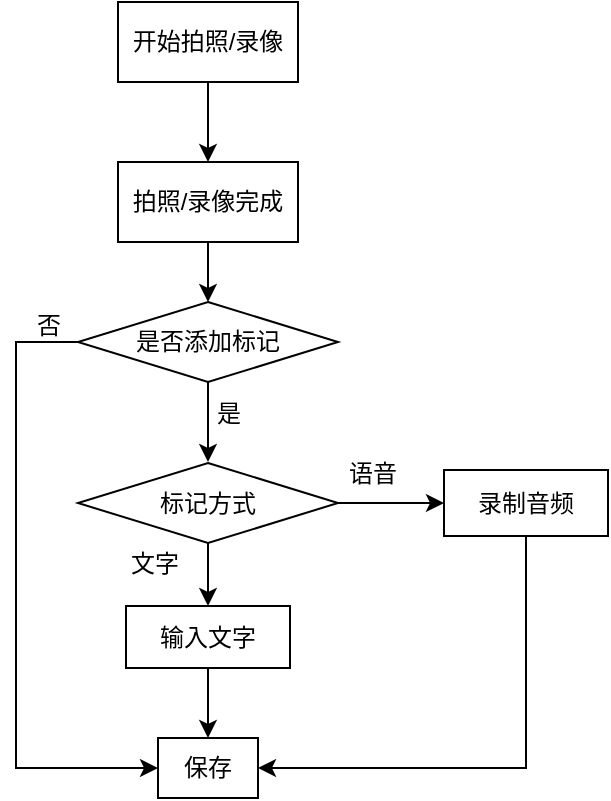 <mxfile version="14.9.3" type="github" pages="5">
  <diagram id="J6X2gmCy10jF-p2Zyp9w" name="添加标记时间点-流程图">
    <mxGraphModel dx="1413" dy="762" grid="0" gridSize="10" guides="1" tooltips="1" connect="1" arrows="1" fold="1" page="1" pageScale="1" pageWidth="1169" pageHeight="827" math="0" shadow="0">
      <root>
        <mxCell id="KjCubYsRehrnlHbMlbsu-0" />
        <mxCell id="KjCubYsRehrnlHbMlbsu-1" parent="KjCubYsRehrnlHbMlbsu-0" />
        <mxCell id="cyubZ04Br_NVr4NVPkJg-5" style="edgeStyle=orthogonalEdgeStyle;rounded=0;orthogonalLoop=1;jettySize=auto;html=1;exitX=0.5;exitY=1;exitDx=0;exitDy=0;" parent="KjCubYsRehrnlHbMlbsu-1" source="cyubZ04Br_NVr4NVPkJg-4" edge="1">
          <mxGeometry relative="1" as="geometry">
            <mxPoint x="565" y="270" as="targetPoint" />
          </mxGeometry>
        </mxCell>
        <mxCell id="cyubZ04Br_NVr4NVPkJg-4" value="开始拍照/录像" style="rounded=0;whiteSpace=wrap;html=1;strokeColor=#000000;" parent="KjCubYsRehrnlHbMlbsu-1" vertex="1">
          <mxGeometry x="520" y="190" width="90" height="40" as="geometry" />
        </mxCell>
        <mxCell id="cyubZ04Br_NVr4NVPkJg-8" style="edgeStyle=orthogonalEdgeStyle;rounded=0;orthogonalLoop=1;jettySize=auto;html=1;exitX=0.5;exitY=1;exitDx=0;exitDy=0;entryX=0.5;entryY=0;entryDx=0;entryDy=0;" parent="KjCubYsRehrnlHbMlbsu-1" source="cyubZ04Br_NVr4NVPkJg-6" target="cyubZ04Br_NVr4NVPkJg-7" edge="1">
          <mxGeometry relative="1" as="geometry" />
        </mxCell>
        <mxCell id="cyubZ04Br_NVr4NVPkJg-6" value="拍照/录像完成" style="rounded=0;whiteSpace=wrap;html=1;strokeColor=#000000;" parent="KjCubYsRehrnlHbMlbsu-1" vertex="1">
          <mxGeometry x="520" y="270" width="90" height="40" as="geometry" />
        </mxCell>
        <mxCell id="cyubZ04Br_NVr4NVPkJg-9" style="edgeStyle=orthogonalEdgeStyle;rounded=0;orthogonalLoop=1;jettySize=auto;html=1;exitX=0.5;exitY=1;exitDx=0;exitDy=0;" parent="KjCubYsRehrnlHbMlbsu-1" source="cyubZ04Br_NVr4NVPkJg-7" edge="1">
          <mxGeometry relative="1" as="geometry">
            <mxPoint x="565" y="420" as="targetPoint" />
          </mxGeometry>
        </mxCell>
        <mxCell id="ESZNiPpb8ud6aZN0GXcs-8" style="edgeStyle=orthogonalEdgeStyle;rounded=0;orthogonalLoop=1;jettySize=auto;html=1;exitX=0;exitY=0.5;exitDx=0;exitDy=0;entryX=0;entryY=0.5;entryDx=0;entryDy=0;" parent="KjCubYsRehrnlHbMlbsu-1" source="cyubZ04Br_NVr4NVPkJg-7" target="cyubZ04Br_NVr4NVPkJg-20" edge="1">
          <mxGeometry relative="1" as="geometry">
            <Array as="points">
              <mxPoint x="469" y="360" />
              <mxPoint x="469" y="573" />
            </Array>
          </mxGeometry>
        </mxCell>
        <mxCell id="cyubZ04Br_NVr4NVPkJg-7" value="是否添加标记" style="rhombus;whiteSpace=wrap;html=1;strokeColor=#000000;" parent="KjCubYsRehrnlHbMlbsu-1" vertex="1">
          <mxGeometry x="500" y="340" width="130" height="40" as="geometry" />
        </mxCell>
        <mxCell id="cyubZ04Br_NVr4NVPkJg-11" value="否" style="text;html=1;align=center;verticalAlign=middle;resizable=0;points=[];autosize=1;strokeColor=none;" parent="KjCubYsRehrnlHbMlbsu-1" vertex="1">
          <mxGeometry x="470" y="342" width="30" height="20" as="geometry" />
        </mxCell>
        <mxCell id="cyubZ04Br_NVr4NVPkJg-12" value="是" style="text;html=1;align=center;verticalAlign=middle;resizable=0;points=[];autosize=1;strokeColor=none;" parent="KjCubYsRehrnlHbMlbsu-1" vertex="1">
          <mxGeometry x="560" y="386" width="30" height="20" as="geometry" />
        </mxCell>
        <mxCell id="cyubZ04Br_NVr4NVPkJg-19" style="edgeStyle=orthogonalEdgeStyle;rounded=0;orthogonalLoop=1;jettySize=auto;html=1;exitX=0.5;exitY=1;exitDx=0;exitDy=0;" parent="KjCubYsRehrnlHbMlbsu-1" source="cyubZ04Br_NVr4NVPkJg-16" edge="1">
          <mxGeometry relative="1" as="geometry">
            <mxPoint x="565" y="558" as="targetPoint" />
          </mxGeometry>
        </mxCell>
        <mxCell id="cyubZ04Br_NVr4NVPkJg-16" value="输入文字" style="rounded=0;whiteSpace=wrap;html=1;strokeColor=#000000;" parent="KjCubYsRehrnlHbMlbsu-1" vertex="1">
          <mxGeometry x="524" y="492" width="82" height="31" as="geometry" />
        </mxCell>
        <mxCell id="cyubZ04Br_NVr4NVPkJg-20" value="保存" style="rounded=0;whiteSpace=wrap;html=1;strokeColor=#000000;" parent="KjCubYsRehrnlHbMlbsu-1" vertex="1">
          <mxGeometry x="540" y="558" width="50" height="30" as="geometry" />
        </mxCell>
        <mxCell id="ESZNiPpb8ud6aZN0GXcs-2" style="edgeStyle=orthogonalEdgeStyle;rounded=0;orthogonalLoop=1;jettySize=auto;html=1;exitX=1;exitY=0.5;exitDx=0;exitDy=0;entryX=0;entryY=0.5;entryDx=0;entryDy=0;" parent="KjCubYsRehrnlHbMlbsu-1" source="ESZNiPpb8ud6aZN0GXcs-0" target="ESZNiPpb8ud6aZN0GXcs-1" edge="1">
          <mxGeometry relative="1" as="geometry" />
        </mxCell>
        <mxCell id="ESZNiPpb8ud6aZN0GXcs-4" style="edgeStyle=orthogonalEdgeStyle;rounded=0;orthogonalLoop=1;jettySize=auto;html=1;exitX=0.5;exitY=1;exitDx=0;exitDy=0;entryX=0.5;entryY=0;entryDx=0;entryDy=0;" parent="KjCubYsRehrnlHbMlbsu-1" source="ESZNiPpb8ud6aZN0GXcs-0" target="cyubZ04Br_NVr4NVPkJg-16" edge="1">
          <mxGeometry relative="1" as="geometry" />
        </mxCell>
        <mxCell id="ESZNiPpb8ud6aZN0GXcs-0" value="标记方式" style="rhombus;whiteSpace=wrap;html=1;strokeColor=#000000;" parent="KjCubYsRehrnlHbMlbsu-1" vertex="1">
          <mxGeometry x="500" y="420.5" width="130" height="40" as="geometry" />
        </mxCell>
        <mxCell id="ESZNiPpb8ud6aZN0GXcs-6" style="edgeStyle=orthogonalEdgeStyle;rounded=0;orthogonalLoop=1;jettySize=auto;html=1;exitX=0.5;exitY=1;exitDx=0;exitDy=0;entryX=1;entryY=0.5;entryDx=0;entryDy=0;" parent="KjCubYsRehrnlHbMlbsu-1" source="ESZNiPpb8ud6aZN0GXcs-1" target="cyubZ04Br_NVr4NVPkJg-20" edge="1">
          <mxGeometry relative="1" as="geometry" />
        </mxCell>
        <mxCell id="ESZNiPpb8ud6aZN0GXcs-1" value="录制音频" style="rounded=0;whiteSpace=wrap;html=1;strokeColor=#000000;" parent="KjCubYsRehrnlHbMlbsu-1" vertex="1">
          <mxGeometry x="683" y="424" width="82" height="33" as="geometry" />
        </mxCell>
        <mxCell id="ESZNiPpb8ud6aZN0GXcs-3" value="语音" style="text;html=1;align=center;verticalAlign=middle;resizable=0;points=[];autosize=1;strokeColor=none;" parent="KjCubYsRehrnlHbMlbsu-1" vertex="1">
          <mxGeometry x="630" y="417" width="34" height="18" as="geometry" />
        </mxCell>
        <mxCell id="ESZNiPpb8ud6aZN0GXcs-5" value="文字" style="text;html=1;align=center;verticalAlign=middle;resizable=0;points=[];autosize=1;strokeColor=none;" parent="KjCubYsRehrnlHbMlbsu-1" vertex="1">
          <mxGeometry x="521" y="462" width="34" height="18" as="geometry" />
        </mxCell>
      </root>
    </mxGraphModel>
  </diagram>
  <diagram id="Yy6he1d7XQPKUB-_z99m" name="页面展示">
    <mxGraphModel dx="1422" dy="740" grid="0" gridSize="10" guides="0" tooltips="1" connect="1" arrows="1" fold="1" page="1" pageScale="1" pageWidth="1169" pageHeight="827" math="0" shadow="0">
      <root>
        <mxCell id="gJzVYViDV8Rfju5Lc7G6-0" />
        <mxCell id="gJzVYViDV8Rfju5Lc7G6-1" parent="gJzVYViDV8Rfju5Lc7G6-0" />
        <mxCell id="8ry0vyKpxbQESLAuMiZL-0" value="" style="rounded=0;whiteSpace=wrap;html=1;strokeColor=#000000;strokeWidth=0;" parent="gJzVYViDV8Rfju5Lc7G6-1" vertex="1">
          <mxGeometry x="266" y="154" width="584" height="353" as="geometry" />
        </mxCell>
        <mxCell id="8ry0vyKpxbQESLAuMiZL-1" value="" style="rounded=0;whiteSpace=wrap;html=1;strokeWidth=0;strokeColor=#666666;fillColor=#f5f5f5;fontColor=#333333;" parent="gJzVYViDV8Rfju5Lc7G6-1" vertex="1">
          <mxGeometry x="266" y="187" width="584" height="26" as="geometry" />
        </mxCell>
        <mxCell id="8ry0vyKpxbQESLAuMiZL-2" value="" style="rounded=0;whiteSpace=wrap;html=1;strokeColor=#d6b656;strokeWidth=0;fillColor=#fff2cc;" parent="gJzVYViDV8Rfju5Lc7G6-1" vertex="1">
          <mxGeometry x="273" y="191" width="26" height="17" as="geometry" />
        </mxCell>
        <mxCell id="8ry0vyKpxbQESLAuMiZL-3" value="文件1" style="text;html=1;align=center;verticalAlign=middle;resizable=0;points=[];autosize=1;strokeColor=none;" parent="gJzVYViDV8Rfju5Lc7G6-1" vertex="1">
          <mxGeometry x="305" y="192" width="41" height="18" as="geometry" />
        </mxCell>
        <mxCell id="8ry0vyKpxbQESLAuMiZL-4" value="Label1" style="text;html=1;align=center;verticalAlign=middle;resizable=0;points=[];autosize=1;strokeColor=none;" parent="gJzVYViDV8Rfju5Lc7G6-1" vertex="1">
          <mxGeometry x="641" y="193" width="46" height="18" as="geometry" />
        </mxCell>
        <mxCell id="8ry0vyKpxbQESLAuMiZL-5" value="Label2" style="text;html=1;align=center;verticalAlign=middle;resizable=0;points=[];autosize=1;strokeColor=none;" parent="gJzVYViDV8Rfju5Lc7G6-1" vertex="1">
          <mxGeometry x="691" y="193" width="46" height="18" as="geometry" />
        </mxCell>
        <mxCell id="8ry0vyKpxbQESLAuMiZL-51" value="" style="rounded=0;whiteSpace=wrap;html=1;strokeColor=#d6b656;strokeWidth=0;fillColor=#fff2cc;" parent="gJzVYViDV8Rfju5Lc7G6-1" vertex="1">
          <mxGeometry x="273" y="220" width="26" height="17" as="geometry" />
        </mxCell>
        <mxCell id="8ry0vyKpxbQESLAuMiZL-52" value="文件1" style="text;html=1;align=center;verticalAlign=middle;resizable=0;points=[];autosize=1;strokeColor=none;" parent="gJzVYViDV8Rfju5Lc7G6-1" vertex="1">
          <mxGeometry x="305" y="221" width="41" height="18" as="geometry" />
        </mxCell>
        <mxCell id="8ry0vyKpxbQESLAuMiZL-53" value="" style="rounded=0;whiteSpace=wrap;html=1;strokeWidth=0;strokeColor=#666666;fillColor=#f5f5f5;fontColor=#333333;" parent="gJzVYViDV8Rfju5Lc7G6-1" vertex="1">
          <mxGeometry x="266" y="216" width="584" height="26" as="geometry" />
        </mxCell>
        <mxCell id="8ry0vyKpxbQESLAuMiZL-54" value="Label1" style="text;html=1;align=center;verticalAlign=middle;resizable=0;points=[];autosize=1;strokeColor=none;" parent="gJzVYViDV8Rfju5Lc7G6-1" vertex="1">
          <mxGeometry x="641" y="222" width="46" height="18" as="geometry" />
        </mxCell>
        <mxCell id="8ry0vyKpxbQESLAuMiZL-55" value="Label2" style="text;html=1;align=center;verticalAlign=middle;resizable=0;points=[];autosize=1;strokeColor=none;" parent="gJzVYViDV8Rfju5Lc7G6-1" vertex="1">
          <mxGeometry x="691" y="222" width="46" height="18" as="geometry" />
        </mxCell>
        <mxCell id="8ry0vyKpxbQESLAuMiZL-56" value="" style="rounded=0;whiteSpace=wrap;html=1;strokeColor=#d6b656;strokeWidth=0;fillColor=#fff2cc;" parent="gJzVYViDV8Rfju5Lc7G6-1" vertex="1">
          <mxGeometry x="273" y="249" width="26" height="17" as="geometry" />
        </mxCell>
        <mxCell id="8ry0vyKpxbQESLAuMiZL-57" value="文件1" style="text;html=1;align=center;verticalAlign=middle;resizable=0;points=[];autosize=1;strokeColor=none;" parent="gJzVYViDV8Rfju5Lc7G6-1" vertex="1">
          <mxGeometry x="305" y="250" width="41" height="18" as="geometry" />
        </mxCell>
        <mxCell id="8ry0vyKpxbQESLAuMiZL-58" value="" style="rounded=0;whiteSpace=wrap;html=1;strokeWidth=0;strokeColor=#666666;fillColor=#f5f5f5;fontColor=#333333;" parent="gJzVYViDV8Rfju5Lc7G6-1" vertex="1">
          <mxGeometry x="266" y="245" width="584" height="26" as="geometry" />
        </mxCell>
        <mxCell id="8ry0vyKpxbQESLAuMiZL-59" value="Label1" style="text;html=1;align=center;verticalAlign=middle;resizable=0;points=[];autosize=1;strokeColor=none;" parent="gJzVYViDV8Rfju5Lc7G6-1" vertex="1">
          <mxGeometry x="641" y="251" width="46" height="18" as="geometry" />
        </mxCell>
        <mxCell id="8ry0vyKpxbQESLAuMiZL-60" value="Label2" style="text;html=1;align=center;verticalAlign=middle;resizable=0;points=[];autosize=1;strokeColor=none;" parent="gJzVYViDV8Rfju5Lc7G6-1" vertex="1">
          <mxGeometry x="691" y="251" width="46" height="18" as="geometry" />
        </mxCell>
        <mxCell id="8ry0vyKpxbQESLAuMiZL-61" value="" style="rounded=0;whiteSpace=wrap;html=1;strokeColor=#d6b656;strokeWidth=0;fillColor=#fff2cc;" parent="gJzVYViDV8Rfju5Lc7G6-1" vertex="1">
          <mxGeometry x="273" y="278" width="26" height="17" as="geometry" />
        </mxCell>
        <mxCell id="8ry0vyKpxbQESLAuMiZL-62" value="文件1" style="text;html=1;align=center;verticalAlign=middle;resizable=0;points=[];autosize=1;strokeColor=none;" parent="gJzVYViDV8Rfju5Lc7G6-1" vertex="1">
          <mxGeometry x="305" y="279" width="41" height="18" as="geometry" />
        </mxCell>
        <mxCell id="8ry0vyKpxbQESLAuMiZL-63" value="" style="rounded=0;whiteSpace=wrap;html=1;strokeWidth=0;strokeColor=#666666;fillColor=#f5f5f5;fontColor=#333333;" parent="gJzVYViDV8Rfju5Lc7G6-1" vertex="1">
          <mxGeometry x="266" y="274" width="584" height="26" as="geometry" />
        </mxCell>
        <mxCell id="8ry0vyKpxbQESLAuMiZL-64" value="Label1" style="text;html=1;align=center;verticalAlign=middle;resizable=0;points=[];autosize=1;strokeColor=none;" parent="gJzVYViDV8Rfju5Lc7G6-1" vertex="1">
          <mxGeometry x="641" y="280" width="46" height="18" as="geometry" />
        </mxCell>
        <mxCell id="8ry0vyKpxbQESLAuMiZL-65" value="Label2" style="text;html=1;align=center;verticalAlign=middle;resizable=0;points=[];autosize=1;strokeColor=none;" parent="gJzVYViDV8Rfju5Lc7G6-1" vertex="1">
          <mxGeometry x="691" y="280" width="46" height="18" as="geometry" />
        </mxCell>
        <mxCell id="8ry0vyKpxbQESLAuMiZL-66" value="" style="rounded=0;whiteSpace=wrap;html=1;strokeColor=#d6b656;strokeWidth=0;fillColor=#fff2cc;" parent="gJzVYViDV8Rfju5Lc7G6-1" vertex="1">
          <mxGeometry x="273" y="307" width="26" height="17" as="geometry" />
        </mxCell>
        <mxCell id="8ry0vyKpxbQESLAuMiZL-67" value="文件1" style="text;html=1;align=center;verticalAlign=middle;resizable=0;points=[];autosize=1;strokeColor=none;" parent="gJzVYViDV8Rfju5Lc7G6-1" vertex="1">
          <mxGeometry x="305" y="308" width="41" height="18" as="geometry" />
        </mxCell>
        <mxCell id="8ry0vyKpxbQESLAuMiZL-68" value="" style="rounded=0;whiteSpace=wrap;html=1;strokeWidth=0;strokeColor=#666666;fillColor=#f5f5f5;fontColor=#333333;" parent="gJzVYViDV8Rfju5Lc7G6-1" vertex="1">
          <mxGeometry x="266" y="303" width="584" height="26" as="geometry" />
        </mxCell>
        <mxCell id="8ry0vyKpxbQESLAuMiZL-69" value="Label1" style="text;html=1;align=center;verticalAlign=middle;resizable=0;points=[];autosize=1;strokeColor=none;" parent="gJzVYViDV8Rfju5Lc7G6-1" vertex="1">
          <mxGeometry x="641" y="309" width="46" height="18" as="geometry" />
        </mxCell>
        <mxCell id="8ry0vyKpxbQESLAuMiZL-70" value="Label2" style="text;html=1;align=center;verticalAlign=middle;resizable=0;points=[];autosize=1;strokeColor=none;" parent="gJzVYViDV8Rfju5Lc7G6-1" vertex="1">
          <mxGeometry x="691" y="309" width="46" height="18" as="geometry" />
        </mxCell>
        <mxCell id="8ry0vyKpxbQESLAuMiZL-71" value="" style="rounded=0;whiteSpace=wrap;html=1;strokeColor=#d6b656;strokeWidth=0;fillColor=#fff2cc;" parent="gJzVYViDV8Rfju5Lc7G6-1" vertex="1">
          <mxGeometry x="273" y="338" width="26" height="17" as="geometry" />
        </mxCell>
        <mxCell id="8ry0vyKpxbQESLAuMiZL-72" value="文件1" style="text;html=1;align=center;verticalAlign=middle;resizable=0;points=[];autosize=1;strokeColor=none;" parent="gJzVYViDV8Rfju5Lc7G6-1" vertex="1">
          <mxGeometry x="305" y="339" width="41" height="18" as="geometry" />
        </mxCell>
        <mxCell id="8ry0vyKpxbQESLAuMiZL-73" value="" style="rounded=0;whiteSpace=wrap;html=1;strokeWidth=0;strokeColor=#666666;fillColor=#f5f5f5;fontColor=#333333;" parent="gJzVYViDV8Rfju5Lc7G6-1" vertex="1">
          <mxGeometry x="266" y="332" width="584" height="26" as="geometry" />
        </mxCell>
        <mxCell id="8ry0vyKpxbQESLAuMiZL-74" value="Label1" style="text;html=1;align=center;verticalAlign=middle;resizable=0;points=[];autosize=1;strokeColor=none;" parent="gJzVYViDV8Rfju5Lc7G6-1" vertex="1">
          <mxGeometry x="641" y="338" width="46" height="18" as="geometry" />
        </mxCell>
        <mxCell id="8ry0vyKpxbQESLAuMiZL-75" value="Label2" style="text;html=1;align=center;verticalAlign=middle;resizable=0;points=[];autosize=1;strokeColor=none;" parent="gJzVYViDV8Rfju5Lc7G6-1" vertex="1">
          <mxGeometry x="691" y="338" width="46" height="18" as="geometry" />
        </mxCell>
        <mxCell id="8ry0vyKpxbQESLAuMiZL-76" value="" style="rounded=0;whiteSpace=wrap;html=1;strokeColor=#d6b656;strokeWidth=0;fillColor=#fff2cc;" parent="gJzVYViDV8Rfju5Lc7G6-1" vertex="1">
          <mxGeometry x="273" y="366" width="26" height="17" as="geometry" />
        </mxCell>
        <mxCell id="8ry0vyKpxbQESLAuMiZL-77" value="文件1" style="text;html=1;align=center;verticalAlign=middle;resizable=0;points=[];autosize=1;strokeColor=none;" parent="gJzVYViDV8Rfju5Lc7G6-1" vertex="1">
          <mxGeometry x="305" y="367" width="41" height="18" as="geometry" />
        </mxCell>
        <mxCell id="8ry0vyKpxbQESLAuMiZL-78" value="" style="rounded=0;whiteSpace=wrap;html=1;strokeWidth=0;strokeColor=#666666;fillColor=#f5f5f5;fontColor=#333333;" parent="gJzVYViDV8Rfju5Lc7G6-1" vertex="1">
          <mxGeometry x="266" y="361" width="584" height="26" as="geometry" />
        </mxCell>
        <mxCell id="8ry0vyKpxbQESLAuMiZL-79" value="Label1" style="text;html=1;align=center;verticalAlign=middle;resizable=0;points=[];autosize=1;strokeColor=none;" parent="gJzVYViDV8Rfju5Lc7G6-1" vertex="1">
          <mxGeometry x="641" y="367" width="46" height="18" as="geometry" />
        </mxCell>
        <mxCell id="8ry0vyKpxbQESLAuMiZL-80" value="Label2" style="text;html=1;align=center;verticalAlign=middle;resizable=0;points=[];autosize=1;strokeColor=none;" parent="gJzVYViDV8Rfju5Lc7G6-1" vertex="1">
          <mxGeometry x="691" y="367" width="46" height="18" as="geometry" />
        </mxCell>
        <mxCell id="8ry0vyKpxbQESLAuMiZL-81" value="" style="rounded=0;whiteSpace=wrap;html=1;strokeColor=#d6b656;strokeWidth=0;fillColor=#fff2cc;" parent="gJzVYViDV8Rfju5Lc7G6-1" vertex="1">
          <mxGeometry x="273" y="395" width="26" height="17" as="geometry" />
        </mxCell>
        <mxCell id="8ry0vyKpxbQESLAuMiZL-82" value="文件1" style="text;html=1;align=center;verticalAlign=middle;resizable=0;points=[];autosize=1;strokeColor=none;" parent="gJzVYViDV8Rfju5Lc7G6-1" vertex="1">
          <mxGeometry x="305" y="396" width="41" height="18" as="geometry" />
        </mxCell>
        <mxCell id="8ry0vyKpxbQESLAuMiZL-83" value="" style="rounded=0;whiteSpace=wrap;html=1;strokeWidth=0;strokeColor=#666666;fillColor=#f5f5f5;fontColor=#333333;" parent="gJzVYViDV8Rfju5Lc7G6-1" vertex="1">
          <mxGeometry x="266" y="390" width="584" height="26" as="geometry" />
        </mxCell>
        <mxCell id="8ry0vyKpxbQESLAuMiZL-84" value="Label1" style="text;html=1;align=center;verticalAlign=middle;resizable=0;points=[];autosize=1;strokeColor=none;" parent="gJzVYViDV8Rfju5Lc7G6-1" vertex="1">
          <mxGeometry x="641" y="396" width="46" height="18" as="geometry" />
        </mxCell>
        <mxCell id="8ry0vyKpxbQESLAuMiZL-85" value="Label2" style="text;html=1;align=center;verticalAlign=middle;resizable=0;points=[];autosize=1;strokeColor=none;" parent="gJzVYViDV8Rfju5Lc7G6-1" vertex="1">
          <mxGeometry x="691" y="396" width="46" height="18" as="geometry" />
        </mxCell>
        <mxCell id="8ry0vyKpxbQESLAuMiZL-86" value="" style="rounded=0;whiteSpace=wrap;html=1;strokeColor=#d6b656;strokeWidth=0;fillColor=#fff2cc;" parent="gJzVYViDV8Rfju5Lc7G6-1" vertex="1">
          <mxGeometry x="273" y="425" width="26" height="17" as="geometry" />
        </mxCell>
        <mxCell id="8ry0vyKpxbQESLAuMiZL-87" value="文件1" style="text;html=1;align=center;verticalAlign=middle;resizable=0;points=[];autosize=1;strokeColor=none;" parent="gJzVYViDV8Rfju5Lc7G6-1" vertex="1">
          <mxGeometry x="305" y="426" width="41" height="18" as="geometry" />
        </mxCell>
        <mxCell id="8ry0vyKpxbQESLAuMiZL-88" value="" style="rounded=0;whiteSpace=wrap;html=1;strokeWidth=0;strokeColor=#666666;fillColor=#f5f5f5;fontColor=#333333;" parent="gJzVYViDV8Rfju5Lc7G6-1" vertex="1">
          <mxGeometry x="266" y="420" width="584" height="26" as="geometry" />
        </mxCell>
        <mxCell id="8ry0vyKpxbQESLAuMiZL-89" value="Label1" style="text;html=1;align=center;verticalAlign=middle;resizable=0;points=[];autosize=1;strokeColor=none;" parent="gJzVYViDV8Rfju5Lc7G6-1" vertex="1">
          <mxGeometry x="641" y="426" width="46" height="18" as="geometry" />
        </mxCell>
        <mxCell id="8ry0vyKpxbQESLAuMiZL-90" value="Label2" style="text;html=1;align=center;verticalAlign=middle;resizable=0;points=[];autosize=1;strokeColor=none;" parent="gJzVYViDV8Rfju5Lc7G6-1" vertex="1">
          <mxGeometry x="691" y="426" width="46" height="18" as="geometry" />
        </mxCell>
        <mxCell id="8BeDem8FDzRb_CMc0KJ3-0" value="" style="rounded=0;whiteSpace=wrap;html=1;strokeColor=#b85450;strokeWidth=0;fillColor=#f8cecc;" parent="gJzVYViDV8Rfju5Lc7G6-1" vertex="1">
          <mxGeometry x="273" y="222" width="26" height="17" as="geometry" />
        </mxCell>
        <mxCell id="8BeDem8FDzRb_CMc0KJ3-1" value="文件2" style="text;html=1;align=center;verticalAlign=middle;resizable=0;points=[];autosize=1;strokeColor=none;" parent="gJzVYViDV8Rfju5Lc7G6-1" vertex="1">
          <mxGeometry x="305" y="223" width="41" height="18" as="geometry" />
        </mxCell>
        <mxCell id="8BeDem8FDzRb_CMc0KJ3-2" value="" style="rounded=0;whiteSpace=wrap;html=1;strokeColor=#9673a6;strokeWidth=0;fillColor=#e1d5e7;" parent="gJzVYViDV8Rfju5Lc7G6-1" vertex="1">
          <mxGeometry x="273" y="251" width="26" height="17" as="geometry" />
        </mxCell>
        <mxCell id="8BeDem8FDzRb_CMc0KJ3-3" value="文件1" style="text;html=1;align=center;verticalAlign=middle;resizable=0;points=[];autosize=1;strokeColor=none;" parent="gJzVYViDV8Rfju5Lc7G6-1" vertex="1">
          <mxGeometry x="305" y="252" width="41" height="18" as="geometry" />
        </mxCell>
        <mxCell id="8BeDem8FDzRb_CMc0KJ3-4" value="" style="rounded=0;whiteSpace=wrap;html=1;strokeColor=#6c8ebf;strokeWidth=0;fillColor=#dae8fc;" parent="gJzVYViDV8Rfju5Lc7G6-1" vertex="1">
          <mxGeometry x="273" y="280" width="26" height="17" as="geometry" />
        </mxCell>
        <mxCell id="8BeDem8FDzRb_CMc0KJ3-5" value="文件1" style="text;html=1;align=center;verticalAlign=middle;resizable=0;points=[];autosize=1;strokeColor=none;" parent="gJzVYViDV8Rfju5Lc7G6-1" vertex="1">
          <mxGeometry x="305" y="281" width="41" height="18" as="geometry" />
        </mxCell>
        <mxCell id="8BeDem8FDzRb_CMc0KJ3-6" value="" style="rounded=0;whiteSpace=wrap;html=1;strokeColor=#82b366;strokeWidth=0;fillColor=#d5e8d4;" parent="gJzVYViDV8Rfju5Lc7G6-1" vertex="1">
          <mxGeometry x="273" y="307" width="26" height="17" as="geometry" />
        </mxCell>
        <mxCell id="8BeDem8FDzRb_CMc0KJ3-7" value="文件1" style="text;html=1;align=center;verticalAlign=middle;resizable=0;points=[];autosize=1;strokeColor=none;" parent="gJzVYViDV8Rfju5Lc7G6-1" vertex="1">
          <mxGeometry x="305" y="308" width="41" height="18" as="geometry" />
        </mxCell>
        <mxCell id="8BeDem8FDzRb_CMc0KJ3-8" value="" style="rounded=0;whiteSpace=wrap;html=1;strokeColor=#d6b656;strokeWidth=0;fillColor=#fff2cc;" parent="gJzVYViDV8Rfju5Lc7G6-1" vertex="1">
          <mxGeometry x="273" y="335" width="26" height="17" as="geometry" />
        </mxCell>
        <mxCell id="8BeDem8FDzRb_CMc0KJ3-9" value="文件1" style="text;html=1;align=center;verticalAlign=middle;resizable=0;points=[];autosize=1;strokeColor=none;" parent="gJzVYViDV8Rfju5Lc7G6-1" vertex="1">
          <mxGeometry x="305" y="336" width="41" height="18" as="geometry" />
        </mxCell>
        <mxCell id="8BeDem8FDzRb_CMc0KJ3-10" value="" style="rounded=0;whiteSpace=wrap;html=1;strokeColor=#d6b656;strokeWidth=0;fillColor=#fff2cc;" parent="gJzVYViDV8Rfju5Lc7G6-1" vertex="1">
          <mxGeometry x="273" y="366" width="26" height="17" as="geometry" />
        </mxCell>
        <mxCell id="8BeDem8FDzRb_CMc0KJ3-11" value="文件1" style="text;html=1;align=center;verticalAlign=middle;resizable=0;points=[];autosize=1;strokeColor=none;" parent="gJzVYViDV8Rfju5Lc7G6-1" vertex="1">
          <mxGeometry x="305" y="367" width="41" height="18" as="geometry" />
        </mxCell>
        <mxCell id="8BeDem8FDzRb_CMc0KJ3-12" value="" style="rounded=0;whiteSpace=wrap;html=1;strokeColor=#d6b656;strokeWidth=0;fillColor=#fff2cc;" parent="gJzVYViDV8Rfju5Lc7G6-1" vertex="1">
          <mxGeometry x="273" y="394" width="26" height="17" as="geometry" />
        </mxCell>
        <mxCell id="8BeDem8FDzRb_CMc0KJ3-13" value="文件1" style="text;html=1;align=center;verticalAlign=middle;resizable=0;points=[];autosize=1;strokeColor=none;" parent="gJzVYViDV8Rfju5Lc7G6-1" vertex="1">
          <mxGeometry x="305" y="395" width="41" height="18" as="geometry" />
        </mxCell>
        <mxCell id="8BeDem8FDzRb_CMc0KJ3-14" value="" style="rounded=0;whiteSpace=wrap;html=1;strokeColor=#d6b656;strokeWidth=0;fillColor=#fff2cc;" parent="gJzVYViDV8Rfju5Lc7G6-1" vertex="1">
          <mxGeometry x="273" y="424" width="26" height="17" as="geometry" />
        </mxCell>
        <mxCell id="8BeDem8FDzRb_CMc0KJ3-15" value="文件1" style="text;html=1;align=center;verticalAlign=middle;resizable=0;points=[];autosize=1;strokeColor=none;" parent="gJzVYViDV8Rfju5Lc7G6-1" vertex="1">
          <mxGeometry x="305" y="425" width="41" height="18" as="geometry" />
        </mxCell>
        <mxCell id="UyNqv7wRTmW50GQSMHYD-0" value="名称" style="rounded=0;whiteSpace=wrap;html=1;strokeColor=#000000;strokeWidth=0;" parent="gJzVYViDV8Rfju5Lc7G6-1" vertex="1">
          <mxGeometry x="266" y="155" width="161" height="31" as="geometry" />
        </mxCell>
        <mxCell id="UyNqv7wRTmW50GQSMHYD-1" value="时间" style="rounded=0;whiteSpace=wrap;html=1;strokeColor=#000000;strokeWidth=0;" parent="gJzVYViDV8Rfju5Lc7G6-1" vertex="1">
          <mxGeometry x="427" y="155" width="110" height="31" as="geometry" />
        </mxCell>
        <mxCell id="UyNqv7wRTmW50GQSMHYD-2" value="标记" style="rounded=0;whiteSpace=wrap;html=1;strokeColor=#000000;strokeWidth=0;" parent="gJzVYViDV8Rfju5Lc7G6-1" vertex="1">
          <mxGeometry x="641" y="155" width="107" height="31" as="geometry" />
        </mxCell>
        <mxCell id="UyNqv7wRTmW50GQSMHYD-3" value="类型" style="rounded=0;whiteSpace=wrap;html=1;strokeColor=#000000;strokeWidth=0;" parent="gJzVYViDV8Rfju5Lc7G6-1" vertex="1">
          <mxGeometry x="748" y="155" width="102" height="31" as="geometry" />
        </mxCell>
        <mxCell id="UyNqv7wRTmW50GQSMHYD-4" value="大小" style="rounded=0;whiteSpace=wrap;html=1;strokeColor=#000000;strokeWidth=0;" parent="gJzVYViDV8Rfju5Lc7G6-1" vertex="1">
          <mxGeometry x="537" y="155" width="104" height="31" as="geometry" />
        </mxCell>
      </root>
    </mxGraphModel>
  </diagram>
  <diagram id="okoKblXVC_rdM9XQOA1g" name="语音标记播放">
    <mxGraphModel dx="1422" dy="740" grid="0" gridSize="10" guides="1" tooltips="1" connect="1" arrows="1" fold="1" page="1" pageScale="1" pageWidth="1169" pageHeight="827" math="0" shadow="0">
      <root>
        <mxCell id="wTRBRfkSuzLv79Qkh0ZR-0" />
        <mxCell id="wTRBRfkSuzLv79Qkh0ZR-1" parent="wTRBRfkSuzLv79Qkh0ZR-0" />
        <mxCell id="r0TkrbjqXSI8EQbzST39-1" value="" style="rounded=0;whiteSpace=wrap;html=1;strokeColor=#000000;strokeWidth=0;" parent="wTRBRfkSuzLv79Qkh0ZR-1" vertex="1">
          <mxGeometry x="270" y="110" width="500" height="430" as="geometry" />
        </mxCell>
        <mxCell id="r0TkrbjqXSI8EQbzST39-2" value="图像显示区域" style="rounded=0;whiteSpace=wrap;html=1;strokeColor=#666666;strokeWidth=0;fillColor=#f5f5f5;fontColor=#333333;" parent="wTRBRfkSuzLv79Qkh0ZR-1" vertex="1">
          <mxGeometry x="270" y="180" width="500" height="290" as="geometry" />
        </mxCell>
        <mxCell id="r0TkrbjqXSI8EQbzST39-3" value="标记1&lt;br&gt;标记2&lt;br&gt;标记3" style="text;html=1;align=center;verticalAlign=middle;resizable=0;points=[];autosize=1;strokeColor=none;" parent="wTRBRfkSuzLv79Qkh0ZR-1" vertex="1">
          <mxGeometry x="280" y="490" width="50" height="50" as="geometry" />
        </mxCell>
        <mxCell id="r0TkrbjqXSI8EQbzST39-4" value="" style="rounded=0;whiteSpace=wrap;html=1;strokeWidth=1;dashed=1;strokeColor=#454545;fillColor=none;" parent="wTRBRfkSuzLv79Qkh0ZR-1" vertex="1">
          <mxGeometry x="260" y="460" width="150" height="100" as="geometry" />
        </mxCell>
        <mxCell id="r0TkrbjqXSI8EQbzST39-6" value="" style="endArrow=classic;html=1;entryX=1;entryY=0.5;entryDx=0;entryDy=0;exitX=0.364;exitY=-0.05;exitDx=0;exitDy=0;exitPerimeter=0;" parent="wTRBRfkSuzLv79Qkh0ZR-1" source="r0TkrbjqXSI8EQbzST39-7" target="r0TkrbjqXSI8EQbzST39-4" edge="1">
          <mxGeometry width="50" height="50" relative="1" as="geometry">
            <mxPoint x="450" y="550" as="sourcePoint" />
            <mxPoint x="610" y="350" as="targetPoint" />
          </mxGeometry>
        </mxCell>
        <mxCell id="r0TkrbjqXSI8EQbzST39-7" value="&lt;font style=&quot;font-size: 15px&quot;&gt;标记展示区域&lt;/font&gt;" style="text;html=1;align=center;verticalAlign=middle;resizable=0;points=[];autosize=1;strokeColor=none;" parent="wTRBRfkSuzLv79Qkh0ZR-1" vertex="1">
          <mxGeometry x="440" y="560" width="110" height="20" as="geometry" />
        </mxCell>
      </root>
    </mxGraphModel>
  </diagram>
  <diagram id="Ki2ic1A5FAQPL9ikmBkz" name="第 4 页">
    <mxGraphModel dx="1422" dy="740" grid="0" gridSize="10" guides="1" tooltips="1" connect="1" arrows="1" fold="1" page="1" pageScale="1" pageWidth="1169" pageHeight="827" math="0" shadow="0">
      <root>
        <mxCell id="G2u4ywBPT6G9L5ScHKvm-0" />
        <mxCell id="G2u4ywBPT6G9L5ScHKvm-1" parent="G2u4ywBPT6G9L5ScHKvm-0" />
        <mxCell id="G2u4ywBPT6G9L5ScHKvm-4" style="edgeStyle=orthogonalEdgeStyle;rounded=0;orthogonalLoop=1;jettySize=auto;html=1;exitX=0.5;exitY=1;exitDx=0;exitDy=0;" parent="G2u4ywBPT6G9L5ScHKvm-1" source="G2u4ywBPT6G9L5ScHKvm-2" target="G2u4ywBPT6G9L5ScHKvm-3" edge="1">
          <mxGeometry relative="1" as="geometry" />
        </mxCell>
        <mxCell id="G2u4ywBPT6G9L5ScHKvm-2" value="标记查看" style="rounded=0;whiteSpace=wrap;html=1;strokeColor=#454545;strokeWidth=1;fillColor=none;" parent="G2u4ywBPT6G9L5ScHKvm-1" vertex="1">
          <mxGeometry x="522.5" y="220" width="70" height="30" as="geometry" />
        </mxCell>
        <mxCell id="G2u4ywBPT6G9L5ScHKvm-9" style="edgeStyle=orthogonalEdgeStyle;rounded=0;orthogonalLoop=1;jettySize=auto;html=1;exitX=0.5;exitY=1;exitDx=0;exitDy=0;entryX=0.5;entryY=0;entryDx=0;entryDy=0;" parent="G2u4ywBPT6G9L5ScHKvm-1" source="G2u4ywBPT6G9L5ScHKvm-3" target="G2u4ywBPT6G9L5ScHKvm-8" edge="1">
          <mxGeometry relative="1" as="geometry" />
        </mxCell>
        <mxCell id="G2u4ywBPT6G9L5ScHKvm-29" style="edgeStyle=orthogonalEdgeStyle;rounded=0;orthogonalLoop=1;jettySize=auto;html=1;exitX=0;exitY=0.5;exitDx=0;exitDy=0;entryX=1;entryY=0.5;entryDx=0;entryDy=0;" parent="G2u4ywBPT6G9L5ScHKvm-1" source="G2u4ywBPT6G9L5ScHKvm-3" target="G2u4ywBPT6G9L5ScHKvm-28" edge="1">
          <mxGeometry relative="1" as="geometry" />
        </mxCell>
        <mxCell id="G2u4ywBPT6G9L5ScHKvm-3" value="标记类型" style="rhombus;whiteSpace=wrap;html=1;strokeColor=#454545;strokeWidth=1;fillColor=none;" parent="G2u4ywBPT6G9L5ScHKvm-1" vertex="1">
          <mxGeometry x="500" y="270" width="115" height="40" as="geometry" />
        </mxCell>
        <mxCell id="G2u4ywBPT6G9L5ScHKvm-7" value="文字" style="text;html=1;align=center;verticalAlign=middle;resizable=0;points=[];autosize=1;strokeColor=none;" parent="G2u4ywBPT6G9L5ScHKvm-1" vertex="1">
          <mxGeometry x="470" y="270" width="40" height="20" as="geometry" />
        </mxCell>
        <mxCell id="G2u4ywBPT6G9L5ScHKvm-13" style="edgeStyle=orthogonalEdgeStyle;rounded=0;orthogonalLoop=1;jettySize=auto;html=1;exitX=0.5;exitY=1;exitDx=0;exitDy=0;" parent="G2u4ywBPT6G9L5ScHKvm-1" source="G2u4ywBPT6G9L5ScHKvm-8" edge="1">
          <mxGeometry relative="1" as="geometry">
            <mxPoint x="558" y="420" as="targetPoint" />
          </mxGeometry>
        </mxCell>
        <mxCell id="G2u4ywBPT6G9L5ScHKvm-14" style="edgeStyle=orthogonalEdgeStyle;rounded=0;orthogonalLoop=1;jettySize=auto;html=1;exitX=1;exitY=0.5;exitDx=0;exitDy=0;" parent="G2u4ywBPT6G9L5ScHKvm-1" source="G2u4ywBPT6G9L5ScHKvm-8" edge="1">
          <mxGeometry relative="1" as="geometry">
            <mxPoint x="650" y="370" as="targetPoint" />
          </mxGeometry>
        </mxCell>
        <mxCell id="G2u4ywBPT6G9L5ScHKvm-8" value="是否转文字" style="rhombus;whiteSpace=wrap;html=1;strokeColor=#454545;strokeWidth=1;fillColor=none;" parent="G2u4ywBPT6G9L5ScHKvm-1" vertex="1">
          <mxGeometry x="500" y="350" width="115" height="40" as="geometry" />
        </mxCell>
        <mxCell id="G2u4ywBPT6G9L5ScHKvm-10" value="语音" style="text;html=1;align=center;verticalAlign=middle;resizable=0;points=[];autosize=1;strokeColor=none;" parent="G2u4ywBPT6G9L5ScHKvm-1" vertex="1">
          <mxGeometry x="560" y="320" width="40" height="20" as="geometry" />
        </mxCell>
        <mxCell id="G2u4ywBPT6G9L5ScHKvm-24" style="edgeStyle=orthogonalEdgeStyle;rounded=0;orthogonalLoop=1;jettySize=auto;html=1;exitX=1;exitY=0.5;exitDx=0;exitDy=0;entryX=1;entryY=0.5;entryDx=0;entryDy=0;" parent="G2u4ywBPT6G9L5ScHKvm-1" source="G2u4ywBPT6G9L5ScHKvm-15" target="G2u4ywBPT6G9L5ScHKvm-23" edge="1">
          <mxGeometry relative="1" as="geometry" />
        </mxCell>
        <mxCell id="G2u4ywBPT6G9L5ScHKvm-15" value="播放音频" style="rounded=0;whiteSpace=wrap;html=1;strokeColor=#454545;strokeWidth=1;fillColor=none;" parent="G2u4ywBPT6G9L5ScHKvm-1" vertex="1">
          <mxGeometry x="650" y="355" width="70" height="30" as="geometry" />
        </mxCell>
        <mxCell id="G2u4ywBPT6G9L5ScHKvm-16" value="是" style="text;html=1;align=center;verticalAlign=middle;resizable=0;points=[];autosize=1;strokeColor=none;" parent="G2u4ywBPT6G9L5ScHKvm-1" vertex="1">
          <mxGeometry x="555" y="390" width="30" height="20" as="geometry" />
        </mxCell>
        <mxCell id="G2u4ywBPT6G9L5ScHKvm-17" value="否" style="text;html=1;align=center;verticalAlign=middle;resizable=0;points=[];autosize=1;strokeColor=none;" parent="G2u4ywBPT6G9L5ScHKvm-1" vertex="1">
          <mxGeometry x="615" y="350" width="30" height="20" as="geometry" />
        </mxCell>
        <mxCell id="G2u4ywBPT6G9L5ScHKvm-19" style="edgeStyle=orthogonalEdgeStyle;rounded=0;orthogonalLoop=1;jettySize=auto;html=1;exitX=0.5;exitY=1;exitDx=0;exitDy=0;" parent="G2u4ywBPT6G9L5ScHKvm-1" source="G2u4ywBPT6G9L5ScHKvm-18" edge="1">
          <mxGeometry relative="1" as="geometry">
            <mxPoint x="558" y="470" as="targetPoint" />
          </mxGeometry>
        </mxCell>
        <mxCell id="G2u4ywBPT6G9L5ScHKvm-18" value="语音转文字" style="rounded=0;whiteSpace=wrap;html=1;strokeColor=#454545;strokeWidth=1;fillColor=none;" parent="G2u4ywBPT6G9L5ScHKvm-1" vertex="1">
          <mxGeometry x="522.5" y="420" width="70" height="30" as="geometry" />
        </mxCell>
        <mxCell id="G2u4ywBPT6G9L5ScHKvm-22" style="edgeStyle=orthogonalEdgeStyle;rounded=0;orthogonalLoop=1;jettySize=auto;html=1;exitX=0.5;exitY=1;exitDx=0;exitDy=0;" parent="G2u4ywBPT6G9L5ScHKvm-1" source="G2u4ywBPT6G9L5ScHKvm-21" edge="1">
          <mxGeometry relative="1" as="geometry">
            <mxPoint x="558" y="530" as="targetPoint" />
          </mxGeometry>
        </mxCell>
        <mxCell id="G2u4ywBPT6G9L5ScHKvm-21" value="显示文字" style="rounded=0;whiteSpace=wrap;html=1;strokeColor=#454545;strokeWidth=1;fillColor=none;" parent="G2u4ywBPT6G9L5ScHKvm-1" vertex="1">
          <mxGeometry x="522.5" y="470" width="70" height="30" as="geometry" />
        </mxCell>
        <mxCell id="G2u4ywBPT6G9L5ScHKvm-23" value="结束" style="rounded=0;whiteSpace=wrap;html=1;strokeColor=#454545;strokeWidth=1;fillColor=none;" parent="G2u4ywBPT6G9L5ScHKvm-1" vertex="1">
          <mxGeometry x="541.25" y="530" width="32.5" height="30" as="geometry" />
        </mxCell>
        <mxCell id="G2u4ywBPT6G9L5ScHKvm-27" style="edgeStyle=orthogonalEdgeStyle;rounded=0;orthogonalLoop=1;jettySize=auto;html=1;exitX=0.5;exitY=1;exitDx=0;exitDy=0;entryX=0.5;entryY=0;entryDx=0;entryDy=0;" parent="G2u4ywBPT6G9L5ScHKvm-1" source="G2u4ywBPT6G9L5ScHKvm-26" target="G2u4ywBPT6G9L5ScHKvm-2" edge="1">
          <mxGeometry relative="1" as="geometry" />
        </mxCell>
        <mxCell id="G2u4ywBPT6G9L5ScHKvm-26" value="开始" style="rounded=0;whiteSpace=wrap;html=1;strokeColor=#454545;strokeWidth=1;fillColor=none;" parent="G2u4ywBPT6G9L5ScHKvm-1" vertex="1">
          <mxGeometry x="536.25" y="170" width="42.5" height="30" as="geometry" />
        </mxCell>
        <mxCell id="G2u4ywBPT6G9L5ScHKvm-30" style="edgeStyle=orthogonalEdgeStyle;rounded=0;orthogonalLoop=1;jettySize=auto;html=1;exitX=0;exitY=0.5;exitDx=0;exitDy=0;entryX=0;entryY=0.5;entryDx=0;entryDy=0;" parent="G2u4ywBPT6G9L5ScHKvm-1" source="G2u4ywBPT6G9L5ScHKvm-28" target="G2u4ywBPT6G9L5ScHKvm-23" edge="1">
          <mxGeometry relative="1" as="geometry" />
        </mxCell>
        <mxCell id="G2u4ywBPT6G9L5ScHKvm-28" value="显示文字" style="rounded=0;whiteSpace=wrap;html=1;strokeColor=#454545;strokeWidth=1;fillColor=none;" parent="G2u4ywBPT6G9L5ScHKvm-1" vertex="1">
          <mxGeometry x="390" y="275" width="70" height="30" as="geometry" />
        </mxCell>
      </root>
    </mxGraphModel>
  </diagram>
  <diagram id="5UDC5TExpXws1spF_9OP" name="第 5 页">
    <mxGraphModel dx="1422" dy="740" grid="0" gridSize="10" guides="1" tooltips="1" connect="1" arrows="1" fold="1" page="1" pageScale="1" pageWidth="1169" pageHeight="827" math="0" shadow="0">
      <root>
        <mxCell id="qyCOt4QOCe2SRnDJEZwj-0" />
        <mxCell id="qyCOt4QOCe2SRnDJEZwj-1" parent="qyCOt4QOCe2SRnDJEZwj-0" />
        <mxCell id="qyCOt4QOCe2SRnDJEZwj-4" style="edgeStyle=orthogonalEdgeStyle;rounded=0;orthogonalLoop=1;jettySize=auto;html=1;exitX=0.5;exitY=1;exitDx=0;exitDy=0;entryX=0.5;entryY=0;entryDx=0;entryDy=0;" parent="qyCOt4QOCe2SRnDJEZwj-1" source="qyCOt4QOCe2SRnDJEZwj-2" target="qyCOt4QOCe2SRnDJEZwj-3" edge="1">
          <mxGeometry relative="1" as="geometry" />
        </mxCell>
        <mxCell id="qyCOt4QOCe2SRnDJEZwj-2" value="拍照/录制" style="rounded=0;whiteSpace=wrap;html=1;" parent="qyCOt4QOCe2SRnDJEZwj-1" vertex="1">
          <mxGeometry x="271" y="280" width="80" height="30" as="geometry" />
        </mxCell>
        <mxCell id="qyCOt4QOCe2SRnDJEZwj-6" style="edgeStyle=orthogonalEdgeStyle;rounded=0;orthogonalLoop=1;jettySize=auto;html=1;exitX=1;exitY=0.5;exitDx=0;exitDy=0;entryX=0;entryY=0.5;entryDx=0;entryDy=0;" parent="qyCOt4QOCe2SRnDJEZwj-1" source="qyCOt4QOCe2SRnDJEZwj-3" target="qyCOt4QOCe2SRnDJEZwj-5" edge="1">
          <mxGeometry relative="1" as="geometry" />
        </mxCell>
        <mxCell id="qyCOt4QOCe2SRnDJEZwj-9" style="edgeStyle=orthogonalEdgeStyle;rounded=0;orthogonalLoop=1;jettySize=auto;html=1;exitX=0.5;exitY=1;exitDx=0;exitDy=0;entryX=0.5;entryY=0;entryDx=0;entryDy=0;" parent="qyCOt4QOCe2SRnDJEZwj-1" source="qyCOt4QOCe2SRnDJEZwj-3" target="qyCOt4QOCe2SRnDJEZwj-8" edge="1">
          <mxGeometry relative="1" as="geometry" />
        </mxCell>
        <mxCell id="qyCOt4QOCe2SRnDJEZwj-3" value="选择标记方式" style="rhombus;whiteSpace=wrap;html=1;" parent="qyCOt4QOCe2SRnDJEZwj-1" vertex="1">
          <mxGeometry x="246" y="342" width="130" height="50" as="geometry" />
        </mxCell>
        <mxCell id="qyCOt4QOCe2SRnDJEZwj-13" style="edgeStyle=orthogonalEdgeStyle;rounded=0;orthogonalLoop=1;jettySize=auto;html=1;exitX=0.5;exitY=1;exitDx=0;exitDy=0;entryX=1;entryY=0.5;entryDx=0;entryDy=0;" parent="qyCOt4QOCe2SRnDJEZwj-1" source="qyCOt4QOCe2SRnDJEZwj-5" target="qyCOt4QOCe2SRnDJEZwj-12" edge="1">
          <mxGeometry relative="1" as="geometry" />
        </mxCell>
        <mxCell id="qyCOt4QOCe2SRnDJEZwj-5" value="添加音频" style="rounded=0;whiteSpace=wrap;html=1;" parent="qyCOt4QOCe2SRnDJEZwj-1" vertex="1">
          <mxGeometry x="426" y="352" width="80" height="30" as="geometry" />
        </mxCell>
        <mxCell id="qyCOt4QOCe2SRnDJEZwj-7" value="语音" style="text;html=1;align=center;verticalAlign=middle;resizable=0;points=[];autosize=1;strokeColor=none;" parent="qyCOt4QOCe2SRnDJEZwj-1" vertex="1">
          <mxGeometry x="376" y="342" width="40" height="20" as="geometry" />
        </mxCell>
        <mxCell id="qyCOt4QOCe2SRnDJEZwj-11" style="edgeStyle=orthogonalEdgeStyle;rounded=0;orthogonalLoop=1;jettySize=auto;html=1;exitX=0.5;exitY=1;exitDx=0;exitDy=0;" parent="qyCOt4QOCe2SRnDJEZwj-1" source="qyCOt4QOCe2SRnDJEZwj-8" edge="1">
          <mxGeometry relative="1" as="geometry">
            <mxPoint x="311" y="502" as="targetPoint" />
          </mxGeometry>
        </mxCell>
        <mxCell id="qyCOt4QOCe2SRnDJEZwj-8" value="输入文字" style="rounded=0;whiteSpace=wrap;html=1;" parent="qyCOt4QOCe2SRnDJEZwj-1" vertex="1">
          <mxGeometry x="271" y="432" width="80" height="30" as="geometry" />
        </mxCell>
        <mxCell id="qyCOt4QOCe2SRnDJEZwj-10" value="文字" style="text;html=1;align=center;verticalAlign=middle;resizable=0;points=[];autosize=1;strokeColor=none;" parent="qyCOt4QOCe2SRnDJEZwj-1" vertex="1">
          <mxGeometry x="271" y="402" width="40" height="20" as="geometry" />
        </mxCell>
        <mxCell id="00i5m9XbBCgsmN8yPn8P-6" style="edgeStyle=orthogonalEdgeStyle;rounded=0;orthogonalLoop=1;jettySize=auto;html=1;exitX=0.5;exitY=1;exitDx=0;exitDy=0;entryX=0.5;entryY=0;entryDx=0;entryDy=0;" edge="1" parent="qyCOt4QOCe2SRnDJEZwj-1" source="qyCOt4QOCe2SRnDJEZwj-12" target="00i5m9XbBCgsmN8yPn8P-5">
          <mxGeometry relative="1" as="geometry" />
        </mxCell>
        <mxCell id="qyCOt4QOCe2SRnDJEZwj-12" value="保存" style="rounded=0;whiteSpace=wrap;html=1;" parent="qyCOt4QOCe2SRnDJEZwj-1" vertex="1">
          <mxGeometry x="271" y="502" width="80" height="30" as="geometry" />
        </mxCell>
        <mxCell id="qyCOt4QOCe2SRnDJEZwj-16" style="edgeStyle=orthogonalEdgeStyle;rounded=0;orthogonalLoop=1;jettySize=auto;html=1;exitX=0.5;exitY=1;exitDx=0;exitDy=0;entryX=0.5;entryY=0;entryDx=0;entryDy=0;" parent="qyCOt4QOCe2SRnDJEZwj-1" source="qyCOt4QOCe2SRnDJEZwj-15" target="qyCOt4QOCe2SRnDJEZwj-2" edge="1">
          <mxGeometry relative="1" as="geometry" />
        </mxCell>
        <mxCell id="qyCOt4QOCe2SRnDJEZwj-15" value="选中“拍摄后添加标记”选项" style="rounded=0;whiteSpace=wrap;html=1;" parent="qyCOt4QOCe2SRnDJEZwj-1" vertex="1">
          <mxGeometry x="236" y="212" width="150" height="30" as="geometry" />
        </mxCell>
        <mxCell id="qyCOt4QOCe2SRnDJEZwj-17" style="edgeStyle=orthogonalEdgeStyle;rounded=0;orthogonalLoop=1;jettySize=auto;html=1;exitX=0.5;exitY=1;exitDx=0;exitDy=0;entryX=0.5;entryY=0;entryDx=0;entryDy=0;" parent="qyCOt4QOCe2SRnDJEZwj-1" target="qyCOt4QOCe2SRnDJEZwj-21" edge="1">
          <mxGeometry relative="1" as="geometry">
            <mxPoint x="741" y="312" as="sourcePoint" />
          </mxGeometry>
        </mxCell>
        <mxCell id="qyCOt4QOCe2SRnDJEZwj-19" style="edgeStyle=orthogonalEdgeStyle;rounded=0;orthogonalLoop=1;jettySize=auto;html=1;exitX=1;exitY=0.5;exitDx=0;exitDy=0;entryX=0;entryY=0.5;entryDx=0;entryDy=0;" parent="qyCOt4QOCe2SRnDJEZwj-1" source="qyCOt4QOCe2SRnDJEZwj-21" target="qyCOt4QOCe2SRnDJEZwj-23" edge="1">
          <mxGeometry relative="1" as="geometry" />
        </mxCell>
        <mxCell id="qyCOt4QOCe2SRnDJEZwj-20" style="edgeStyle=orthogonalEdgeStyle;rounded=0;orthogonalLoop=1;jettySize=auto;html=1;exitX=0.5;exitY=1;exitDx=0;exitDy=0;entryX=0.5;entryY=0;entryDx=0;entryDy=0;" parent="qyCOt4QOCe2SRnDJEZwj-1" source="qyCOt4QOCe2SRnDJEZwj-21" target="qyCOt4QOCe2SRnDJEZwj-26" edge="1">
          <mxGeometry relative="1" as="geometry" />
        </mxCell>
        <mxCell id="qyCOt4QOCe2SRnDJEZwj-21" value="选择查看方式" style="rhombus;whiteSpace=wrap;html=1;" parent="qyCOt4QOCe2SRnDJEZwj-1" vertex="1">
          <mxGeometry x="676" y="342" width="130" height="50" as="geometry" />
        </mxCell>
        <mxCell id="qyCOt4QOCe2SRnDJEZwj-22" style="edgeStyle=orthogonalEdgeStyle;rounded=0;orthogonalLoop=1;jettySize=auto;html=1;exitX=0.5;exitY=1;exitDx=0;exitDy=0;entryX=1;entryY=0.5;entryDx=0;entryDy=0;" parent="qyCOt4QOCe2SRnDJEZwj-1" source="qyCOt4QOCe2SRnDJEZwj-23" target="dcm1_tjGf2hceUILc5xM-0" edge="1">
          <mxGeometry relative="1" as="geometry" />
        </mxCell>
        <mxCell id="qyCOt4QOCe2SRnDJEZwj-23" value="播放语音内容" style="rounded=0;whiteSpace=wrap;html=1;aspect=fixed;" parent="qyCOt4QOCe2SRnDJEZwj-1" vertex="1">
          <mxGeometry x="856" y="352" width="80" height="30.77" as="geometry" />
        </mxCell>
        <mxCell id="qyCOt4QOCe2SRnDJEZwj-24" value="语音" style="text;html=1;align=center;verticalAlign=middle;resizable=0;points=[];autosize=1;strokeColor=none;" parent="qyCOt4QOCe2SRnDJEZwj-1" vertex="1">
          <mxGeometry x="806" y="342" width="40" height="20" as="geometry" />
        </mxCell>
        <mxCell id="qyCOt4QOCe2SRnDJEZwj-25" style="edgeStyle=orthogonalEdgeStyle;rounded=0;orthogonalLoop=1;jettySize=auto;html=1;exitX=0.5;exitY=1;exitDx=0;exitDy=0;" parent="qyCOt4QOCe2SRnDJEZwj-1" source="qyCOt4QOCe2SRnDJEZwj-26" edge="1">
          <mxGeometry relative="1" as="geometry">
            <mxPoint x="741" y="502" as="targetPoint" />
          </mxGeometry>
        </mxCell>
        <mxCell id="qyCOt4QOCe2SRnDJEZwj-26" value="语音转文字" style="rounded=0;whiteSpace=wrap;html=1;" parent="qyCOt4QOCe2SRnDJEZwj-1" vertex="1">
          <mxGeometry x="701" y="432" width="80" height="30" as="geometry" />
        </mxCell>
        <mxCell id="qyCOt4QOCe2SRnDJEZwj-27" value="文字" style="text;html=1;align=center;verticalAlign=middle;resizable=0;points=[];autosize=1;strokeColor=none;" parent="qyCOt4QOCe2SRnDJEZwj-1" vertex="1">
          <mxGeometry x="696" y="402" width="40" height="20" as="geometry" />
        </mxCell>
        <mxCell id="dcm1_tjGf2hceUILc5xM-1" style="edgeStyle=orthogonalEdgeStyle;rounded=0;orthogonalLoop=1;jettySize=auto;html=1;exitX=0.5;exitY=1;exitDx=0;exitDy=0;entryX=0.5;entryY=0;entryDx=0;entryDy=0;" parent="qyCOt4QOCe2SRnDJEZwj-1" source="qyCOt4QOCe2SRnDJEZwj-28" target="dcm1_tjGf2hceUILc5xM-0" edge="1">
          <mxGeometry relative="1" as="geometry" />
        </mxCell>
        <mxCell id="qyCOt4QOCe2SRnDJEZwj-28" value="显示文字" style="rounded=0;whiteSpace=wrap;html=1;" parent="qyCOt4QOCe2SRnDJEZwj-1" vertex="1">
          <mxGeometry x="701" y="502" width="80" height="30" as="geometry" />
        </mxCell>
        <mxCell id="qyCOt4QOCe2SRnDJEZwj-30" value="语音标记" style="rounded=0;whiteSpace=wrap;html=1;" parent="qyCOt4QOCe2SRnDJEZwj-1" vertex="1">
          <mxGeometry x="701" y="282" width="80" height="30" as="geometry" />
        </mxCell>
        <mxCell id="dcm1_tjGf2hceUILc5xM-0" value="结束" style="rounded=0;whiteSpace=wrap;html=1;" parent="qyCOt4QOCe2SRnDJEZwj-1" vertex="1">
          <mxGeometry x="701" y="560" width="80" height="30" as="geometry" />
        </mxCell>
        <mxCell id="00i5m9XbBCgsmN8yPn8P-3" style="edgeStyle=orthogonalEdgeStyle;rounded=0;orthogonalLoop=1;jettySize=auto;html=1;exitX=0.5;exitY=1;exitDx=0;exitDy=0;entryX=0.5;entryY=0;entryDx=0;entryDy=0;" edge="1" parent="qyCOt4QOCe2SRnDJEZwj-1" source="00i5m9XbBCgsmN8yPn8P-0" target="qyCOt4QOCe2SRnDJEZwj-15">
          <mxGeometry relative="1" as="geometry" />
        </mxCell>
        <mxCell id="00i5m9XbBCgsmN8yPn8P-0" value="打开相机" style="rounded=0;whiteSpace=wrap;html=1;" vertex="1" parent="qyCOt4QOCe2SRnDJEZwj-1">
          <mxGeometry x="271" y="151" width="80" height="30" as="geometry" />
        </mxCell>
        <mxCell id="00i5m9XbBCgsmN8yPn8P-2" style="edgeStyle=orthogonalEdgeStyle;rounded=0;orthogonalLoop=1;jettySize=auto;html=1;exitX=0.5;exitY=1;exitDx=0;exitDy=0;" edge="1" parent="qyCOt4QOCe2SRnDJEZwj-1" source="00i5m9XbBCgsmN8yPn8P-1" target="00i5m9XbBCgsmN8yPn8P-0">
          <mxGeometry relative="1" as="geometry" />
        </mxCell>
        <mxCell id="00i5m9XbBCgsmN8yPn8P-1" value="开始" style="rounded=0;whiteSpace=wrap;html=1;" vertex="1" parent="qyCOt4QOCe2SRnDJEZwj-1">
          <mxGeometry x="271" y="90" width="80" height="30" as="geometry" />
        </mxCell>
        <mxCell id="00i5m9XbBCgsmN8yPn8P-5" value="结束" style="rounded=0;whiteSpace=wrap;html=1;" vertex="1" parent="qyCOt4QOCe2SRnDJEZwj-1">
          <mxGeometry x="271" y="562" width="80" height="30" as="geometry" />
        </mxCell>
        <mxCell id="UBc-XGWXG_CBq6wZ48iN-2" value="开始" style="rounded=0;whiteSpace=wrap;html=1;" vertex="1" parent="qyCOt4QOCe2SRnDJEZwj-1">
          <mxGeometry x="701" y="160" width="80" height="30" as="geometry" />
        </mxCell>
        <mxCell id="UBc-XGWXG_CBq6wZ48iN-3" style="edgeStyle=orthogonalEdgeStyle;rounded=0;orthogonalLoop=1;jettySize=auto;html=1;exitX=0.5;exitY=1;exitDx=0;exitDy=0;" edge="1" source="UBc-XGWXG_CBq6wZ48iN-2" target="UBc-XGWXG_CBq6wZ48iN-4" parent="qyCOt4QOCe2SRnDJEZwj-1">
          <mxGeometry relative="1" as="geometry" />
        </mxCell>
        <mxCell id="UBc-XGWXG_CBq6wZ48iN-4" value="打开相册" style="rounded=0;whiteSpace=wrap;html=1;" vertex="1" parent="qyCOt4QOCe2SRnDJEZwj-1">
          <mxGeometry x="701" y="221" width="80" height="30" as="geometry" />
        </mxCell>
        <mxCell id="UBc-XGWXG_CBq6wZ48iN-5" style="edgeStyle=orthogonalEdgeStyle;rounded=0;orthogonalLoop=1;jettySize=auto;html=1;exitX=0.5;exitY=1;exitDx=0;exitDy=0;entryX=0.5;entryY=0;entryDx=0;entryDy=0;" edge="1" source="UBc-XGWXG_CBq6wZ48iN-4" parent="qyCOt4QOCe2SRnDJEZwj-1">
          <mxGeometry relative="1" as="geometry">
            <mxPoint x="741" y="282" as="targetPoint" />
          </mxGeometry>
        </mxCell>
      </root>
    </mxGraphModel>
  </diagram>
</mxfile>
